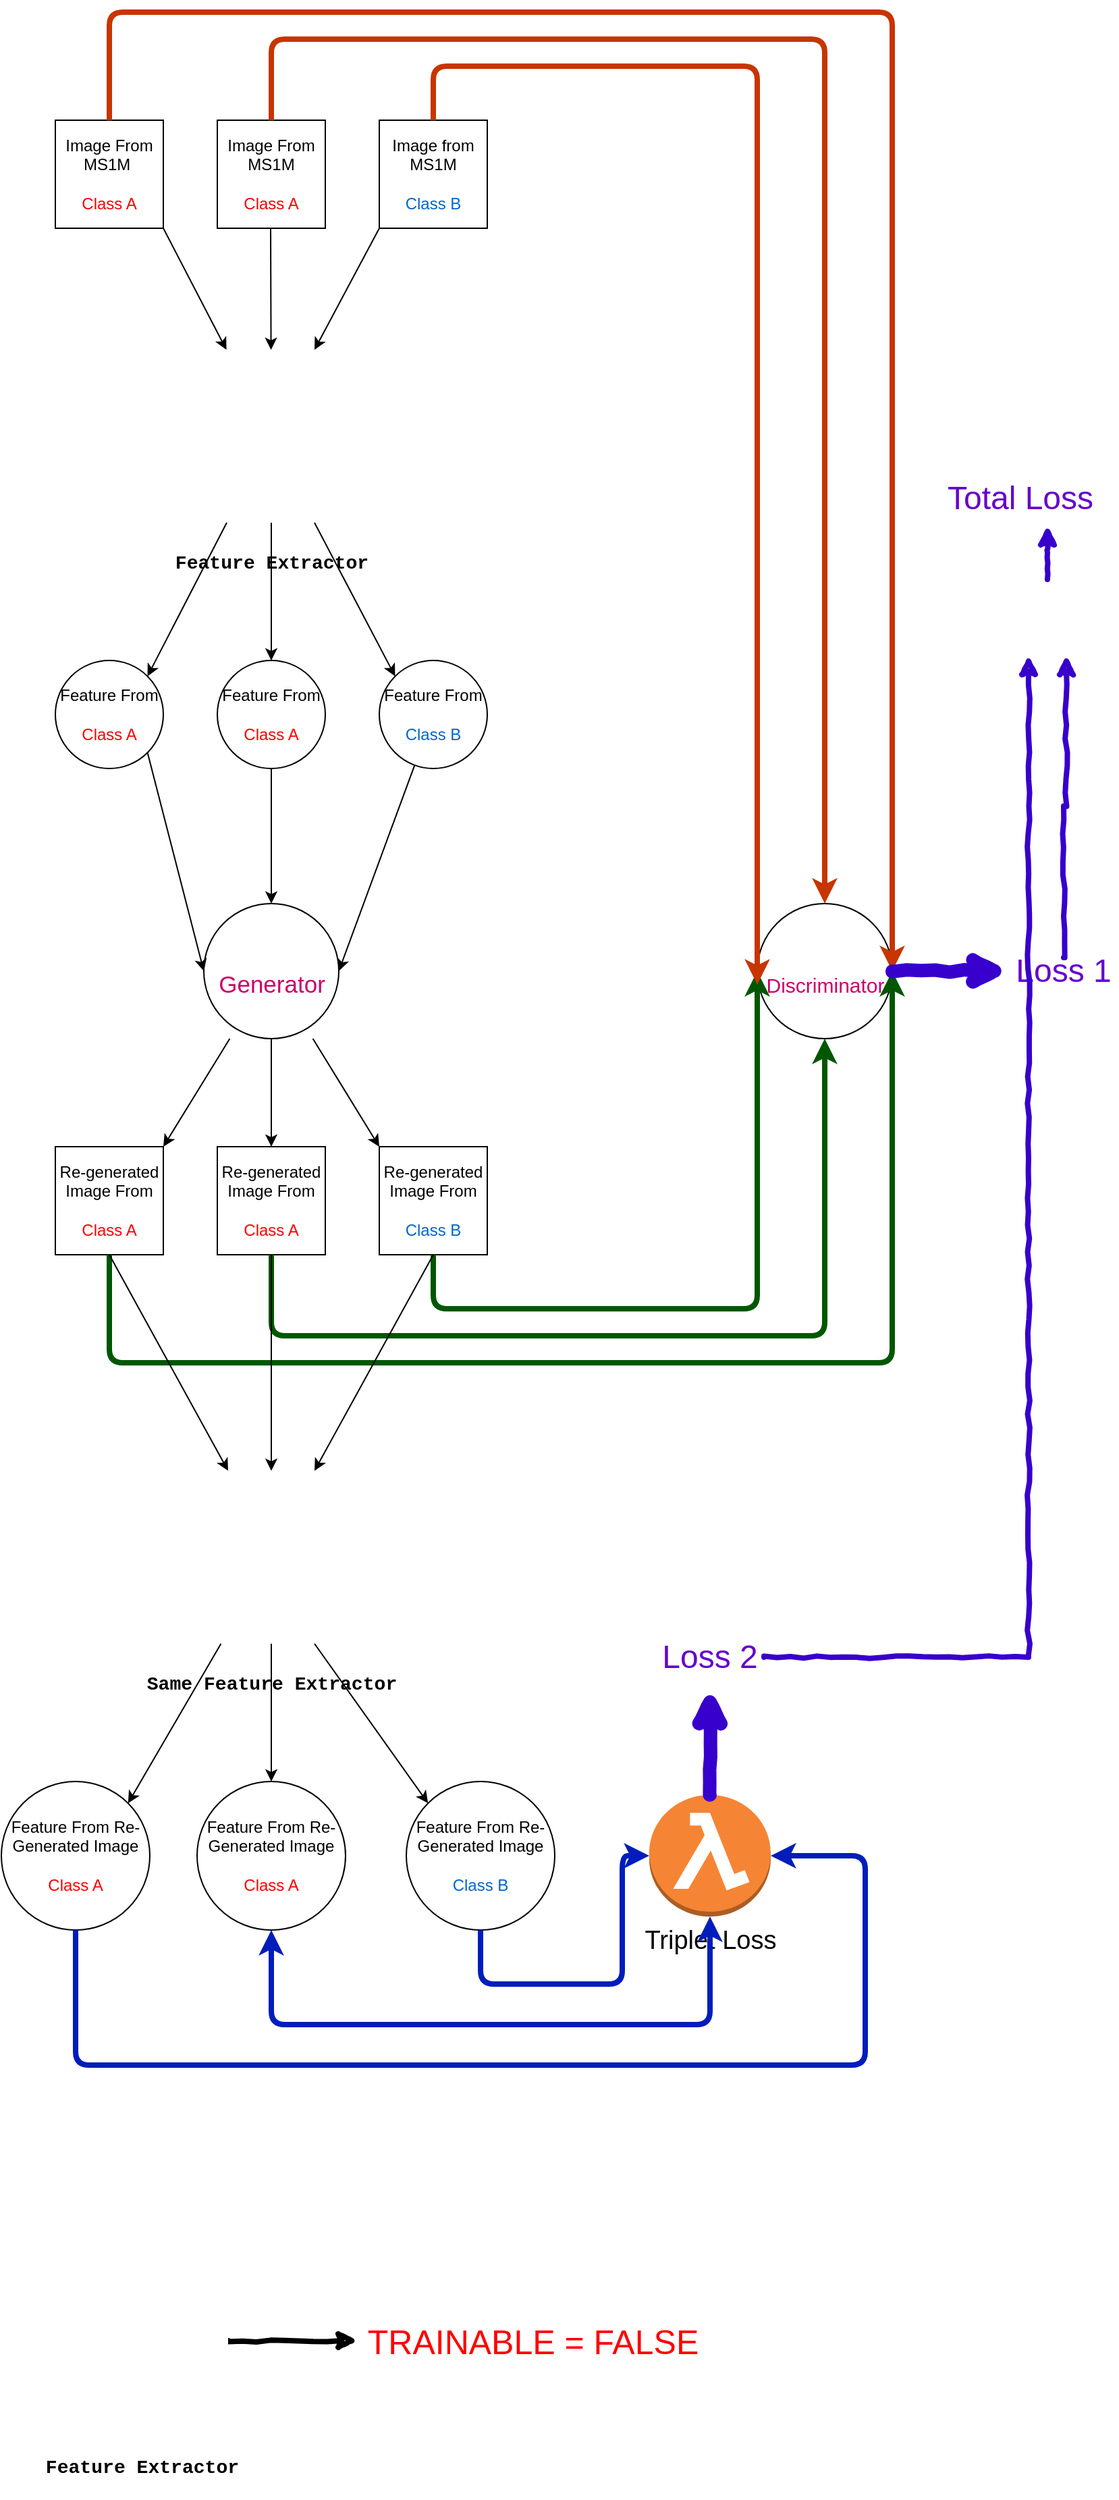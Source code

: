 <mxfile version="13.0.3" type="device"><diagram id="A3244qDsKz9FIHDoangy" name="Page-1"><mxGraphModel dx="1086" dy="846" grid="1" gridSize="10" guides="1" tooltips="1" connect="1" arrows="1" fold="1" page="1" pageScale="1" pageWidth="827" pageHeight="1169" math="0" shadow="0"><root><mxCell id="0"/><mxCell id="1" parent="0"/><mxCell id="-d4XIyRsBzyyiwYn1jud-1" value="Image From MS1M&amp;nbsp;&lt;br&gt;&amp;nbsp;&lt;br&gt;&lt;font color=&quot;#ff0000&quot;&gt;Class A&lt;/font&gt;" style="whiteSpace=wrap;html=1;aspect=fixed;" parent="1" vertex="1"><mxGeometry x="40" y="120" width="80" height="80" as="geometry"/></mxCell><mxCell id="-d4XIyRsBzyyiwYn1jud-2" value="Image From MS1M&lt;br&gt;&lt;br&gt;&lt;font color=&quot;#ff0000&quot;&gt;Class A&lt;/font&gt;" style="whiteSpace=wrap;html=1;aspect=fixed;" parent="1" vertex="1"><mxGeometry x="160" y="120" width="80" height="80" as="geometry"/></mxCell><mxCell id="-d4XIyRsBzyyiwYn1jud-3" value="Image from MS1M&lt;br&gt;&lt;br&gt;&lt;font color=&quot;#0066cc&quot;&gt;Class B&lt;/font&gt;" style="whiteSpace=wrap;html=1;aspect=fixed;" parent="1" vertex="1"><mxGeometry x="280" y="120" width="80" height="80" as="geometry"/></mxCell><mxCell id="-d4XIyRsBzyyiwYn1jud-4" value="&lt;h3&gt;&lt;font face=&quot;Courier New&quot;&gt;Feature Extractor&lt;/font&gt;&lt;/h3&gt;" style="shape=image;html=1;verticalAlign=top;verticalLabelPosition=bottom;labelBackgroundColor=#ffffff;imageAspect=0;aspect=fixed;image=https://cdn2.iconfinder.com/data/icons/icontober/64/Inkcontober_Deep_Dive_Suit-128.png;imageBackground=#ffffff;" parent="1" vertex="1"><mxGeometry x="136" y="290" width="128" height="128" as="geometry"/></mxCell><mxCell id="-d4XIyRsBzyyiwYn1jud-5" value="" style="endArrow=classic;html=1;exitX=1;exitY=1;exitDx=0;exitDy=0;" parent="1" source="-d4XIyRsBzyyiwYn1jud-1" target="-d4XIyRsBzyyiwYn1jud-4" edge="1"><mxGeometry width="50" height="50" relative="1" as="geometry"><mxPoint x="70" y="210" as="sourcePoint"/><mxPoint x="90" y="260" as="targetPoint"/></mxGeometry></mxCell><mxCell id="-d4XIyRsBzyyiwYn1jud-6" value="" style="endArrow=classic;html=1;" parent="1" target="-d4XIyRsBzyyiwYn1jud-4" edge="1"><mxGeometry width="50" height="50" relative="1" as="geometry"><mxPoint x="199.5" y="200" as="sourcePoint"/><mxPoint x="199.5" y="290" as="targetPoint"/></mxGeometry></mxCell><mxCell id="-d4XIyRsBzyyiwYn1jud-7" value="" style="endArrow=classic;html=1;exitX=0;exitY=1;exitDx=0;exitDy=0;entryX=0.75;entryY=0;entryDx=0;entryDy=0;" parent="1" source="-d4XIyRsBzyyiwYn1jud-3" target="-d4XIyRsBzyyiwYn1jud-4" edge="1"><mxGeometry width="50" height="50" relative="1" as="geometry"><mxPoint x="340" y="220" as="sourcePoint"/><mxPoint x="256" y="292.4" as="targetPoint"/></mxGeometry></mxCell><mxCell id="-d4XIyRsBzyyiwYn1jud-9" value="Feature From&lt;br&gt;&amp;nbsp;&amp;nbsp;&lt;font color=&quot;#ff0000&quot;&gt;&lt;br&gt;Class A&lt;/font&gt;" style="ellipse;whiteSpace=wrap;html=1;aspect=fixed;" parent="1" vertex="1"><mxGeometry x="40" y="520" width="80" height="80" as="geometry"/></mxCell><mxCell id="-d4XIyRsBzyyiwYn1jud-10" value="Feature From&lt;br&gt;&lt;br&gt;&lt;font color=&quot;#ff0000&quot;&gt;Class A&lt;/font&gt;" style="ellipse;whiteSpace=wrap;html=1;aspect=fixed;" parent="1" vertex="1"><mxGeometry x="160" y="520" width="80" height="80" as="geometry"/></mxCell><mxCell id="-d4XIyRsBzyyiwYn1jud-11" value="Feature From&lt;br&gt;&lt;br&gt;&lt;font color=&quot;#0066cc&quot;&gt;Class B&lt;/font&gt;" style="ellipse;whiteSpace=wrap;html=1;aspect=fixed;" parent="1" vertex="1"><mxGeometry x="280" y="520" width="80" height="80" as="geometry"/></mxCell><mxCell id="-d4XIyRsBzyyiwYn1jud-12" value="" style="endArrow=classic;html=1;entryX=0;entryY=0;entryDx=0;entryDy=0;exitX=0.75;exitY=1;exitDx=0;exitDy=0;" parent="1" source="-d4XIyRsBzyyiwYn1jud-4" target="-d4XIyRsBzyyiwYn1jud-11" edge="1"><mxGeometry width="50" height="50" relative="1" as="geometry"><mxPoint x="279" y="440" as="sourcePoint"/><mxPoint x="360" y="520" as="targetPoint"/></mxGeometry></mxCell><mxCell id="-d4XIyRsBzyyiwYn1jud-13" value="" style="endArrow=classic;html=1;exitX=0.5;exitY=1;exitDx=0;exitDy=0;" parent="1" source="-d4XIyRsBzyyiwYn1jud-4" target="-d4XIyRsBzyyiwYn1jud-10" edge="1"><mxGeometry width="50" height="50" relative="1" as="geometry"><mxPoint x="200" y="470" as="sourcePoint"/><mxPoint x="199.5" y="520" as="targetPoint"/></mxGeometry></mxCell><mxCell id="-d4XIyRsBzyyiwYn1jud-14" value="" style="endArrow=classic;html=1;entryX=1;entryY=0;entryDx=0;entryDy=0;" parent="1" source="-d4XIyRsBzyyiwYn1jud-4" target="-d4XIyRsBzyyiwYn1jud-9" edge="1"><mxGeometry width="50" height="50" relative="1" as="geometry"><mxPoint x="120" y="440" as="sourcePoint"/><mxPoint x="50" y="510" as="targetPoint"/></mxGeometry></mxCell><mxCell id="-d4XIyRsBzyyiwYn1jud-15" value="&lt;font style=&quot;font-size: 17.5px&quot; color=&quot;#cc0066&quot;&gt;Generator&lt;/font&gt;" style="dashed=0;outlineConnect=0;align=center;html=1;shape=mxgraph.pid.engines.generator;fontSize=45;" parent="1" vertex="1"><mxGeometry x="150" y="700" width="100" height="100" as="geometry"/></mxCell><mxCell id="-d4XIyRsBzyyiwYn1jud-16" value="" style="endArrow=classic;html=1;exitX=1;exitY=1;exitDx=0;exitDy=0;entryX=0;entryY=0.5;entryDx=0;entryDy=0;entryPerimeter=0;" parent="1" source="-d4XIyRsBzyyiwYn1jud-9" target="-d4XIyRsBzyyiwYn1jud-15" edge="1"><mxGeometry width="50" height="50" relative="1" as="geometry"><mxPoint x="310" y="710" as="sourcePoint"/><mxPoint x="360" y="660" as="targetPoint"/></mxGeometry></mxCell><mxCell id="-d4XIyRsBzyyiwYn1jud-17" value="" style="endArrow=classic;html=1;exitX=0.5;exitY=1;exitDx=0;exitDy=0;" parent="1" source="-d4XIyRsBzyyiwYn1jud-10" target="-d4XIyRsBzyyiwYn1jud-15" edge="1"><mxGeometry width="50" height="50" relative="1" as="geometry"><mxPoint x="310" y="710" as="sourcePoint"/><mxPoint x="360" y="660" as="targetPoint"/></mxGeometry></mxCell><mxCell id="-d4XIyRsBzyyiwYn1jud-18" value="" style="endArrow=classic;html=1;entryX=1;entryY=0.5;entryDx=0;entryDy=0;entryPerimeter=0;" parent="1" source="-d4XIyRsBzyyiwYn1jud-11" target="-d4XIyRsBzyyiwYn1jud-15" edge="1"><mxGeometry width="50" height="50" relative="1" as="geometry"><mxPoint x="310" y="710" as="sourcePoint"/><mxPoint x="360" y="660" as="targetPoint"/></mxGeometry></mxCell><mxCell id="-d4XIyRsBzyyiwYn1jud-19" value="Re-generated Image From&lt;br&gt;&lt;br&gt;&lt;font color=&quot;#ff0000&quot;&gt;Class A&lt;/font&gt;" style="whiteSpace=wrap;html=1;aspect=fixed;" parent="1" vertex="1"><mxGeometry x="40" y="880" width="80" height="80" as="geometry"/></mxCell><mxCell id="-d4XIyRsBzyyiwYn1jud-20" value="&lt;span&gt;Re-generated Image From&lt;br&gt;&lt;br&gt;&lt;font color=&quot;#ff0000&quot;&gt;Class A&lt;/font&gt;&lt;br&gt;&lt;/span&gt;" style="whiteSpace=wrap;html=1;aspect=fixed;" parent="1" vertex="1"><mxGeometry x="160" y="880" width="80" height="80" as="geometry"/></mxCell><mxCell id="-d4XIyRsBzyyiwYn1jud-21" value="&lt;span&gt;Re-generated Image From&lt;br&gt;&lt;br&gt;&lt;font color=&quot;#0066cc&quot;&gt;Class B&lt;/font&gt;&lt;br&gt;&lt;/span&gt;" style="whiteSpace=wrap;html=1;aspect=fixed;" parent="1" vertex="1"><mxGeometry x="280" y="880" width="80" height="80" as="geometry"/></mxCell><mxCell id="-d4XIyRsBzyyiwYn1jud-22" value="" style="endArrow=classic;html=1;entryX=1;entryY=0;entryDx=0;entryDy=0;" parent="1" source="-d4XIyRsBzyyiwYn1jud-15" target="-d4XIyRsBzyyiwYn1jud-19" edge="1"><mxGeometry width="50" height="50" relative="1" as="geometry"><mxPoint x="150" y="750" as="sourcePoint"/><mxPoint x="360" y="760" as="targetPoint"/></mxGeometry></mxCell><mxCell id="-d4XIyRsBzyyiwYn1jud-24" value="" style="endArrow=classic;html=1;exitX=0.5;exitY=1;exitDx=0;exitDy=0;exitPerimeter=0;entryX=0.5;entryY=0;entryDx=0;entryDy=0;" parent="1" source="-d4XIyRsBzyyiwYn1jud-15" target="-d4XIyRsBzyyiwYn1jud-20" edge="1"><mxGeometry width="50" height="50" relative="1" as="geometry"><mxPoint x="310" y="810" as="sourcePoint"/><mxPoint x="360" y="760" as="targetPoint"/></mxGeometry></mxCell><mxCell id="-d4XIyRsBzyyiwYn1jud-25" value="" style="endArrow=classic;html=1;entryX=0;entryY=0;entryDx=0;entryDy=0;" parent="1" source="-d4XIyRsBzyyiwYn1jud-15" target="-d4XIyRsBzyyiwYn1jud-21" edge="1"><mxGeometry width="50" height="50" relative="1" as="geometry"><mxPoint x="310" y="810" as="sourcePoint"/><mxPoint x="360" y="760" as="targetPoint"/></mxGeometry></mxCell><mxCell id="-d4XIyRsBzyyiwYn1jud-26" value="&lt;font style=&quot;font-size: 15px&quot; color=&quot;#cc0066&quot;&gt;Discriminator&lt;/font&gt;" style="dashed=0;outlineConnect=0;align=center;html=1;shape=mxgraph.pid.engines.generator;fontSize=45;" parent="1" vertex="1"><mxGeometry x="560" y="700" width="100" height="100" as="geometry"/></mxCell><mxCell id="-d4XIyRsBzyyiwYn1jud-27" value="" style="endArrow=classic;html=1;fontColor=#009900;labelBackgroundColor=#009900;labelBorderColor=#009900;fillColor=#008a00;strokeColor=#005700;exitX=0.5;exitY=1;exitDx=0;exitDy=0;entryX=1;entryY=0.5;entryDx=0;entryDy=0;entryPerimeter=0;strokeWidth=4;" parent="1" source="-d4XIyRsBzyyiwYn1jud-19" target="-d4XIyRsBzyyiwYn1jud-26" edge="1"><mxGeometry width="50" height="50" relative="1" as="geometry"><mxPoint x="90" y="990" as="sourcePoint"/><mxPoint x="670" y="840" as="targetPoint"/><Array as="points"><mxPoint x="80" y="1040"/><mxPoint x="660" y="1040"/></Array></mxGeometry></mxCell><mxCell id="-d4XIyRsBzyyiwYn1jud-29" value="" style="endArrow=classic;html=1;labelBackgroundColor=#009900;fontColor=#009900;fillColor=#008a00;strokeColor=#005700;exitX=0.5;exitY=1;exitDx=0;exitDy=0;entryX=0.5;entryY=1;entryDx=0;entryDy=0;entryPerimeter=0;strokeWidth=4;" parent="1" source="-d4XIyRsBzyyiwYn1jud-20" target="-d4XIyRsBzyyiwYn1jud-26" edge="1"><mxGeometry width="50" height="50" relative="1" as="geometry"><mxPoint x="390" y="830" as="sourcePoint"/><mxPoint x="440" y="780" as="targetPoint"/><Array as="points"><mxPoint x="200" y="1020"/><mxPoint x="610" y="1020"/></Array></mxGeometry></mxCell><mxCell id="-d4XIyRsBzyyiwYn1jud-30" value="" style="endArrow=classic;html=1;labelBackgroundColor=#009900;fontColor=#009900;fillColor=#008a00;strokeColor=#005700;exitX=0.5;exitY=1;exitDx=0;exitDy=0;entryX=0;entryY=0.5;entryDx=0;entryDy=0;entryPerimeter=0;strokeWidth=4;" parent="1" source="-d4XIyRsBzyyiwYn1jud-21" target="-d4XIyRsBzyyiwYn1jud-26" edge="1"><mxGeometry width="50" height="50" relative="1" as="geometry"><mxPoint x="390" y="830" as="sourcePoint"/><mxPoint x="440" y="780" as="targetPoint"/><Array as="points"><mxPoint x="320" y="1000"/><mxPoint x="560" y="1000"/></Array></mxGeometry></mxCell><mxCell id="-d4XIyRsBzyyiwYn1jud-31" value="" style="endArrow=classic;html=1;labelBackgroundColor=#009900;fontColor=#009900;fillColor=#fa6800;strokeColor=#C73500;exitX=0.5;exitY=0;exitDx=0;exitDy=0;entryX=1;entryY=0.5;entryDx=0;entryDy=0;entryPerimeter=0;strokeWidth=4;" parent="1" source="-d4XIyRsBzyyiwYn1jud-1" target="-d4XIyRsBzyyiwYn1jud-26" edge="1"><mxGeometry width="50" height="50" relative="1" as="geometry"><mxPoint x="390" y="330" as="sourcePoint"/><mxPoint x="440" y="280" as="targetPoint"/><Array as="points"><mxPoint x="80" y="40"/><mxPoint x="660" y="40"/></Array></mxGeometry></mxCell><mxCell id="-d4XIyRsBzyyiwYn1jud-32" value="" style="endArrow=classic;html=1;labelBackgroundColor=#009900;fontColor=#009900;fillColor=#fa6800;strokeColor=#C73500;exitX=0.5;exitY=0;exitDx=0;exitDy=0;entryX=0.5;entryY=0;entryDx=0;entryDy=0;entryPerimeter=0;strokeWidth=4;" parent="1" source="-d4XIyRsBzyyiwYn1jud-2" target="-d4XIyRsBzyyiwYn1jud-26" edge="1"><mxGeometry width="50" height="50" relative="1" as="geometry"><mxPoint x="390" y="330" as="sourcePoint"/><mxPoint x="440" y="280" as="targetPoint"/><Array as="points"><mxPoint x="200" y="60"/><mxPoint x="610" y="60"/></Array></mxGeometry></mxCell><mxCell id="-d4XIyRsBzyyiwYn1jud-33" value="" style="endArrow=classic;html=1;labelBackgroundColor=#009900;fontColor=#009900;exitX=0.5;exitY=0;exitDx=0;exitDy=0;fillColor=#fa6800;strokeColor=#C73500;strokeWidth=4;" parent="1" source="-d4XIyRsBzyyiwYn1jud-3" edge="1"><mxGeometry width="50" height="50" relative="1" as="geometry"><mxPoint x="390" y="330" as="sourcePoint"/><mxPoint x="560" y="760" as="targetPoint"/><Array as="points"><mxPoint x="320" y="80"/><mxPoint x="560" y="80"/></Array></mxGeometry></mxCell><mxCell id="-d4XIyRsBzyyiwYn1jud-35" value="" style="endArrow=classic;html=1;labelBackgroundColor=#009900;fontColor=#009900;fillColor=#6a00ff;strokeColor=#3700CC;strokeWidth=10;endFill=0;shadow=0;comic=1;entryX=0;entryY=0.5;entryDx=0;entryDy=0;" parent="1" source="-d4XIyRsBzyyiwYn1jud-26" target="-d4XIyRsBzyyiwYn1jud-36" edge="1"><mxGeometry width="50" height="50" relative="1" as="geometry"><mxPoint x="390" y="730" as="sourcePoint"/><mxPoint x="480" y="750" as="targetPoint"/></mxGeometry></mxCell><mxCell id="-d4XIyRsBzyyiwYn1jud-59" style="edgeStyle=orthogonalEdgeStyle;rounded=0;comic=1;orthogonalLoop=1;jettySize=auto;html=1;shadow=0;labelBackgroundColor=#009900;endArrow=classic;endFill=0;strokeWidth=4;fontColor=#009900;fillColor=#6a00ff;strokeColor=#3700CC;entryX=0.75;entryY=1;entryDx=0;entryDy=0;exitX=0.5;exitY=0;exitDx=0;exitDy=0;" parent="1" source="-d4XIyRsBzyyiwYn1jud-36" target="-d4XIyRsBzyyiwYn1jud-61" edge="1"><mxGeometry relative="1" as="geometry"><mxPoint x="787" y="1721" as="targetPoint"/></mxGeometry></mxCell><mxCell id="-d4XIyRsBzyyiwYn1jud-36" value="&lt;font color=&quot;#6600cc&quot; style=&quot;font-size: 24px&quot;&gt;Loss 1&lt;/font&gt;" style="text;html=1;strokeColor=none;fillColor=none;align=center;verticalAlign=middle;whiteSpace=wrap;rounded=0;fontColor=#009900;" parent="1" vertex="1"><mxGeometry x="747" y="740" width="80" height="20" as="geometry"/></mxCell><mxCell id="-d4XIyRsBzyyiwYn1jud-39" value="&lt;h3&gt;&lt;font face=&quot;Courier New&quot;&gt;Same Feature Extractor&lt;/font&gt;&lt;/h3&gt;" style="shape=image;html=1;verticalAlign=top;verticalLabelPosition=bottom;labelBackgroundColor=#ffffff;imageAspect=0;aspect=fixed;image=https://cdn2.iconfinder.com/data/icons/icontober/64/Inkcontober_Deep_Dive_Suit-128.png;imageBackground=#ffffff;" parent="1" vertex="1"><mxGeometry x="136" y="1120" width="128" height="128" as="geometry"/></mxCell><mxCell id="-d4XIyRsBzyyiwYn1jud-40" value="" style="endArrow=classic;html=1;shadow=0;labelBackgroundColor=#009900;strokeWidth=1;fontColor=#009900;exitX=0.5;exitY=1;exitDx=0;exitDy=0;entryX=0.25;entryY=0;entryDx=0;entryDy=0;" parent="1" source="-d4XIyRsBzyyiwYn1jud-19" target="-d4XIyRsBzyyiwYn1jud-39" edge="1"><mxGeometry width="50" height="50" relative="1" as="geometry"><mxPoint x="390" y="1230" as="sourcePoint"/><mxPoint x="440" y="1180" as="targetPoint"/></mxGeometry></mxCell><mxCell id="-d4XIyRsBzyyiwYn1jud-41" value="" style="endArrow=classic;html=1;shadow=0;labelBackgroundColor=#009900;strokeWidth=1;fontColor=#009900;exitX=0.5;exitY=1;exitDx=0;exitDy=0;entryX=0.5;entryY=0;entryDx=0;entryDy=0;" parent="1" source="-d4XIyRsBzyyiwYn1jud-20" target="-d4XIyRsBzyyiwYn1jud-39" edge="1"><mxGeometry width="50" height="50" relative="1" as="geometry"><mxPoint x="390" y="1130" as="sourcePoint"/><mxPoint x="440" y="1080" as="targetPoint"/></mxGeometry></mxCell><mxCell id="-d4XIyRsBzyyiwYn1jud-42" value="" style="endArrow=classic;html=1;shadow=0;labelBackgroundColor=#009900;strokeWidth=1;fontColor=#009900;entryX=0.75;entryY=0;entryDx=0;entryDy=0;exitX=0.5;exitY=1;exitDx=0;exitDy=0;" parent="1" source="-d4XIyRsBzyyiwYn1jud-21" target="-d4XIyRsBzyyiwYn1jud-39" edge="1"><mxGeometry width="50" height="50" relative="1" as="geometry"><mxPoint x="320" y="960" as="sourcePoint"/><mxPoint x="440" y="1080" as="targetPoint"/></mxGeometry></mxCell><mxCell id="-d4XIyRsBzyyiwYn1jud-43" value="&lt;font color=&quot;#000000&quot;&gt;Feature From Re-Generated Image&lt;/font&gt;&lt;br&gt;&lt;br&gt;&lt;font color=&quot;#ff0000&quot;&gt;Class A&lt;/font&gt;" style="ellipse;whiteSpace=wrap;html=1;aspect=fixed;fontColor=#009900;" parent="1" vertex="1"><mxGeometry y="1350" width="110" height="110" as="geometry"/></mxCell><mxCell id="-d4XIyRsBzyyiwYn1jud-44" value="&lt;font color=&quot;#000000&quot;&gt;Feature From Re-Generated Image&lt;/font&gt;&lt;br&gt;&lt;br&gt;&lt;font color=&quot;#ff0000&quot;&gt;Class A&lt;/font&gt;" style="ellipse;whiteSpace=wrap;html=1;aspect=fixed;fontColor=#009900;" parent="1" vertex="1"><mxGeometry x="145" y="1350" width="110" height="110" as="geometry"/></mxCell><mxCell id="-d4XIyRsBzyyiwYn1jud-45" value="&lt;font color=&quot;#000000&quot;&gt;Feature From Re-Generated Image&lt;/font&gt;&lt;br&gt;&lt;br&gt;&lt;font color=&quot;#0066cc&quot;&gt;Class B&lt;/font&gt;" style="ellipse;whiteSpace=wrap;html=1;aspect=fixed;fontColor=#009900;" parent="1" vertex="1"><mxGeometry x="300" y="1350" width="110" height="110" as="geometry"/></mxCell><mxCell id="-d4XIyRsBzyyiwYn1jud-46" value="" style="endArrow=classic;html=1;shadow=0;labelBackgroundColor=#009900;strokeWidth=1;fontColor=#009900;entryX=1;entryY=0;entryDx=0;entryDy=0;" parent="1" source="-d4XIyRsBzyyiwYn1jud-39" target="-d4XIyRsBzyyiwYn1jud-43" edge="1"><mxGeometry width="50" height="50" relative="1" as="geometry"><mxPoint x="390" y="1230" as="sourcePoint"/><mxPoint x="440" y="1180" as="targetPoint"/></mxGeometry></mxCell><mxCell id="-d4XIyRsBzyyiwYn1jud-47" value="" style="endArrow=classic;html=1;shadow=0;labelBackgroundColor=#009900;strokeWidth=1;fontColor=#009900;exitX=0.75;exitY=1;exitDx=0;exitDy=0;entryX=0;entryY=0;entryDx=0;entryDy=0;" parent="1" source="-d4XIyRsBzyyiwYn1jud-39" target="-d4XIyRsBzyyiwYn1jud-45" edge="1"><mxGeometry width="50" height="50" relative="1" as="geometry"><mxPoint x="390" y="1230" as="sourcePoint"/><mxPoint x="440" y="1180" as="targetPoint"/></mxGeometry></mxCell><mxCell id="-d4XIyRsBzyyiwYn1jud-48" value="" style="endArrow=classic;html=1;shadow=0;labelBackgroundColor=#009900;strokeWidth=1;fontColor=#009900;exitX=0.5;exitY=1;exitDx=0;exitDy=0;entryX=0.5;entryY=0;entryDx=0;entryDy=0;" parent="1" source="-d4XIyRsBzyyiwYn1jud-39" target="-d4XIyRsBzyyiwYn1jud-44" edge="1"><mxGeometry width="50" height="50" relative="1" as="geometry"><mxPoint x="390" y="1230" as="sourcePoint"/><mxPoint x="440" y="1180" as="targetPoint"/></mxGeometry></mxCell><mxCell id="-d4XIyRsBzyyiwYn1jud-51" value="&lt;font color=&quot;#000000&quot; style=&quot;font-size: 19px&quot;&gt;Triplet Loss&lt;/font&gt;" style="outlineConnect=0;dashed=0;verticalLabelPosition=bottom;verticalAlign=top;align=center;html=1;shape=mxgraph.aws3.lambda_function;fillColor=#F58534;gradientColor=none;fontColor=#009900;" parent="1" vertex="1"><mxGeometry x="480" y="1360" width="90" height="90" as="geometry"/></mxCell><mxCell id="-d4XIyRsBzyyiwYn1jud-53" value="" style="endArrow=classic;html=1;shadow=0;labelBackgroundColor=#009900;strokeWidth=4;fontColor=#009900;exitX=0.5;exitY=1;exitDx=0;exitDy=0;entryX=1;entryY=0.5;entryDx=0;entryDy=0;entryPerimeter=0;fillColor=#0050ef;strokeColor=#001DBC;" parent="1" source="-d4XIyRsBzyyiwYn1jud-43" target="-d4XIyRsBzyyiwYn1jud-51" edge="1"><mxGeometry width="50" height="50" relative="1" as="geometry"><mxPoint x="390" y="1430" as="sourcePoint"/><mxPoint x="640" y="1380" as="targetPoint"/><Array as="points"><mxPoint x="55" y="1560"/><mxPoint x="640" y="1560"/><mxPoint x="640" y="1405"/></Array></mxGeometry></mxCell><mxCell id="-d4XIyRsBzyyiwYn1jud-54" value="" style="endArrow=classic;startArrow=classic;html=1;shadow=0;labelBackgroundColor=#009900;strokeWidth=4;fontColor=#009900;exitX=0.5;exitY=1;exitDx=0;exitDy=0;entryX=0.5;entryY=1;entryDx=0;entryDy=0;entryPerimeter=0;fillColor=#0050ef;strokeColor=#001DBC;" parent="1" source="-d4XIyRsBzyyiwYn1jud-44" target="-d4XIyRsBzyyiwYn1jud-51" edge="1"><mxGeometry width="50" height="50" relative="1" as="geometry"><mxPoint x="390" y="1230" as="sourcePoint"/><mxPoint x="440" y="1180" as="targetPoint"/><Array as="points"><mxPoint x="200" y="1530"/><mxPoint x="525" y="1530"/></Array></mxGeometry></mxCell><mxCell id="-d4XIyRsBzyyiwYn1jud-55" value="" style="endArrow=classic;html=1;shadow=0;labelBackgroundColor=#009900;strokeWidth=4;fontColor=#009900;exitX=0.5;exitY=1;exitDx=0;exitDy=0;entryX=0;entryY=0.5;entryDx=0;entryDy=0;entryPerimeter=0;fillColor=#0050ef;strokeColor=#001DBC;" parent="1" source="-d4XIyRsBzyyiwYn1jud-45" target="-d4XIyRsBzyyiwYn1jud-51" edge="1"><mxGeometry width="50" height="50" relative="1" as="geometry"><mxPoint x="390" y="1230" as="sourcePoint"/><mxPoint x="440" y="1180" as="targetPoint"/><Array as="points"><mxPoint x="355" y="1500"/><mxPoint x="460" y="1500"/><mxPoint x="460" y="1405"/></Array></mxGeometry></mxCell><mxCell id="-d4XIyRsBzyyiwYn1jud-56" value="" style="endArrow=classic;html=1;labelBackgroundColor=#009900;fontColor=#009900;fillColor=#6a00ff;strokeColor=#3700CC;strokeWidth=10;endFill=0;shadow=0;comic=1;exitX=0.5;exitY=0;exitDx=0;exitDy=0;exitPerimeter=0;" parent="1" source="-d4XIyRsBzyyiwYn1jud-51" edge="1"><mxGeometry width="50" height="50" relative="1" as="geometry"><mxPoint x="530" y="1300" as="sourcePoint"/><mxPoint x="525" y="1280" as="targetPoint"/></mxGeometry></mxCell><mxCell id="-d4XIyRsBzyyiwYn1jud-60" style="edgeStyle=orthogonalEdgeStyle;rounded=0;comic=1;orthogonalLoop=1;jettySize=auto;html=1;shadow=0;labelBackgroundColor=#009900;endArrow=classic;endFill=0;strokeWidth=4;fontColor=#009900;fillColor=#6a00ff;strokeColor=#3700CC;entryX=0.25;entryY=1;entryDx=0;entryDy=0;" parent="1" source="-d4XIyRsBzyyiwYn1jud-57" target="-d4XIyRsBzyyiwYn1jud-61" edge="1"><mxGeometry relative="1" as="geometry"><mxPoint x="770" y="1720" as="targetPoint"/></mxGeometry></mxCell><mxCell id="-d4XIyRsBzyyiwYn1jud-57" value="&lt;font color=&quot;#6600cc&quot; style=&quot;font-size: 24px&quot;&gt;Loss 2&lt;br&gt;&lt;/font&gt;" style="text;html=1;strokeColor=none;fillColor=none;align=center;verticalAlign=middle;whiteSpace=wrap;rounded=0;fontColor=#009900;" parent="1" vertex="1"><mxGeometry x="485" y="1248" width="80" height="20" as="geometry"/></mxCell><mxCell id="-d4XIyRsBzyyiwYn1jud-64" style="edgeStyle=orthogonalEdgeStyle;rounded=0;comic=1;orthogonalLoop=1;jettySize=auto;html=1;shadow=0;labelBackgroundColor=#009900;endArrow=classic;endFill=0;strokeWidth=4;fontColor=#009900;fillColor=#6a00ff;strokeColor=#3700CC;" parent="1" source="-d4XIyRsBzyyiwYn1jud-61" edge="1"><mxGeometry relative="1" as="geometry"><mxPoint x="775" y="420" as="targetPoint"/></mxGeometry></mxCell><mxCell id="-d4XIyRsBzyyiwYn1jud-61" value="" style="shape=image;html=1;verticalAlign=top;verticalLabelPosition=bottom;labelBackgroundColor=#ffffff;imageAspect=0;aspect=fixed;image=https://cdn4.iconfinder.com/data/icons/pictype-free-vector-icons/16/add-128.png;fontColor=#009900;imageBackground=none;" parent="1" vertex="1"><mxGeometry x="747" y="460" width="56" height="56" as="geometry"/></mxCell><mxCell id="-d4XIyRsBzyyiwYn1jud-62" value="&lt;font color=&quot;#6600cc&quot; style=&quot;font-size: 24px&quot;&gt;Total Loss&lt;br&gt;&lt;/font&gt;" style="text;html=1;strokeColor=none;fillColor=none;align=center;verticalAlign=middle;whiteSpace=wrap;rounded=0;fontColor=#009900;" parent="1" vertex="1"><mxGeometry x="690" y="390" width="130" height="20" as="geometry"/></mxCell><mxCell id="-d4XIyRsBzyyiwYn1jud-67" style="edgeStyle=orthogonalEdgeStyle;rounded=0;comic=1;orthogonalLoop=1;jettySize=auto;html=1;entryX=0;entryY=0.5;entryDx=0;entryDy=0;shadow=0;labelBackgroundColor=#009900;endArrow=classic;endFill=0;strokeWidth=4;fontColor=#009900;" parent="1" source="-d4XIyRsBzyyiwYn1jud-65" target="-d4XIyRsBzyyiwYn1jud-66" edge="1"><mxGeometry relative="1" as="geometry"/></mxCell><mxCell id="-d4XIyRsBzyyiwYn1jud-65" value="&lt;h3&gt;&lt;font face=&quot;Courier New&quot;&gt;Feature Extractor&lt;/font&gt;&lt;/h3&gt;" style="shape=image;html=1;verticalAlign=top;verticalLabelPosition=bottom;labelBackgroundColor=#ffffff;imageAspect=0;aspect=fixed;image=https://cdn2.iconfinder.com/data/icons/icontober/64/Inkcontober_Deep_Dive_Suit-128.png;imageBackground=#ffffff;" parent="1" vertex="1"><mxGeometry x="40" y="1700" width="128" height="128" as="geometry"/></mxCell><mxCell id="-d4XIyRsBzyyiwYn1jud-66" value="&lt;font style=&quot;font-size: 25px&quot; color=&quot;#ff0000&quot;&gt;TRAINABLE = FALSE&lt;/font&gt;" style="text;html=1;strokeColor=none;fillColor=none;align=center;verticalAlign=middle;whiteSpace=wrap;rounded=0;fontColor=#009900;" parent="1" vertex="1"><mxGeometry x="264" y="1714" width="260" height="100" as="geometry"/></mxCell></root></mxGraphModel></diagram></mxfile>